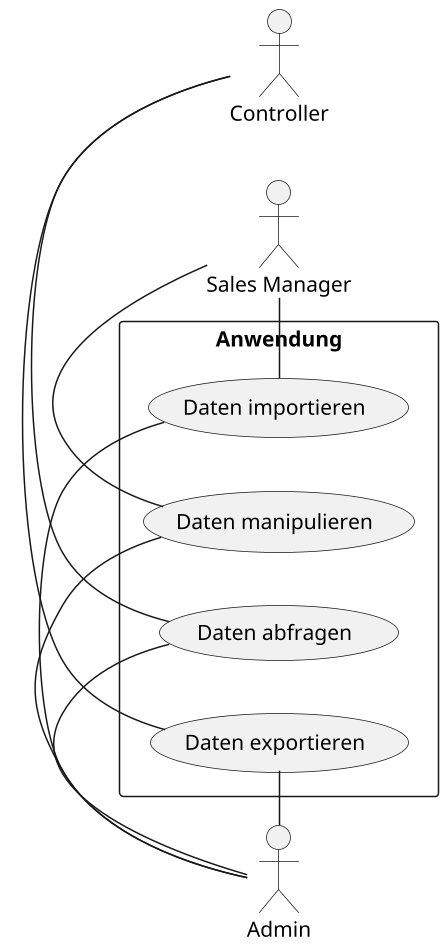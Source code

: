 @startuml
left to right direction
skinparam packageStyle rect
skinparam monochrome true
scale 1.5

actor Admin
actor Controller
actor SalesManager as "Sales Manager"


rectangle  "Anwendung" as Anwendung {
	(Daten abfragen)
	(Daten exportieren)
	(Daten manipulieren)
	(Daten importieren)
}

Admin -right- (Daten importieren)
Admin -right- (Daten manipulieren)
Admin -right- (Daten abfragen)
Admin -right- (Daten exportieren)

SalesManager -left- (Daten importieren)
SalesManager -left- (Daten manipulieren)

Controller -left- (Daten abfragen)
Controller -left- (Daten exportieren)


@enduml